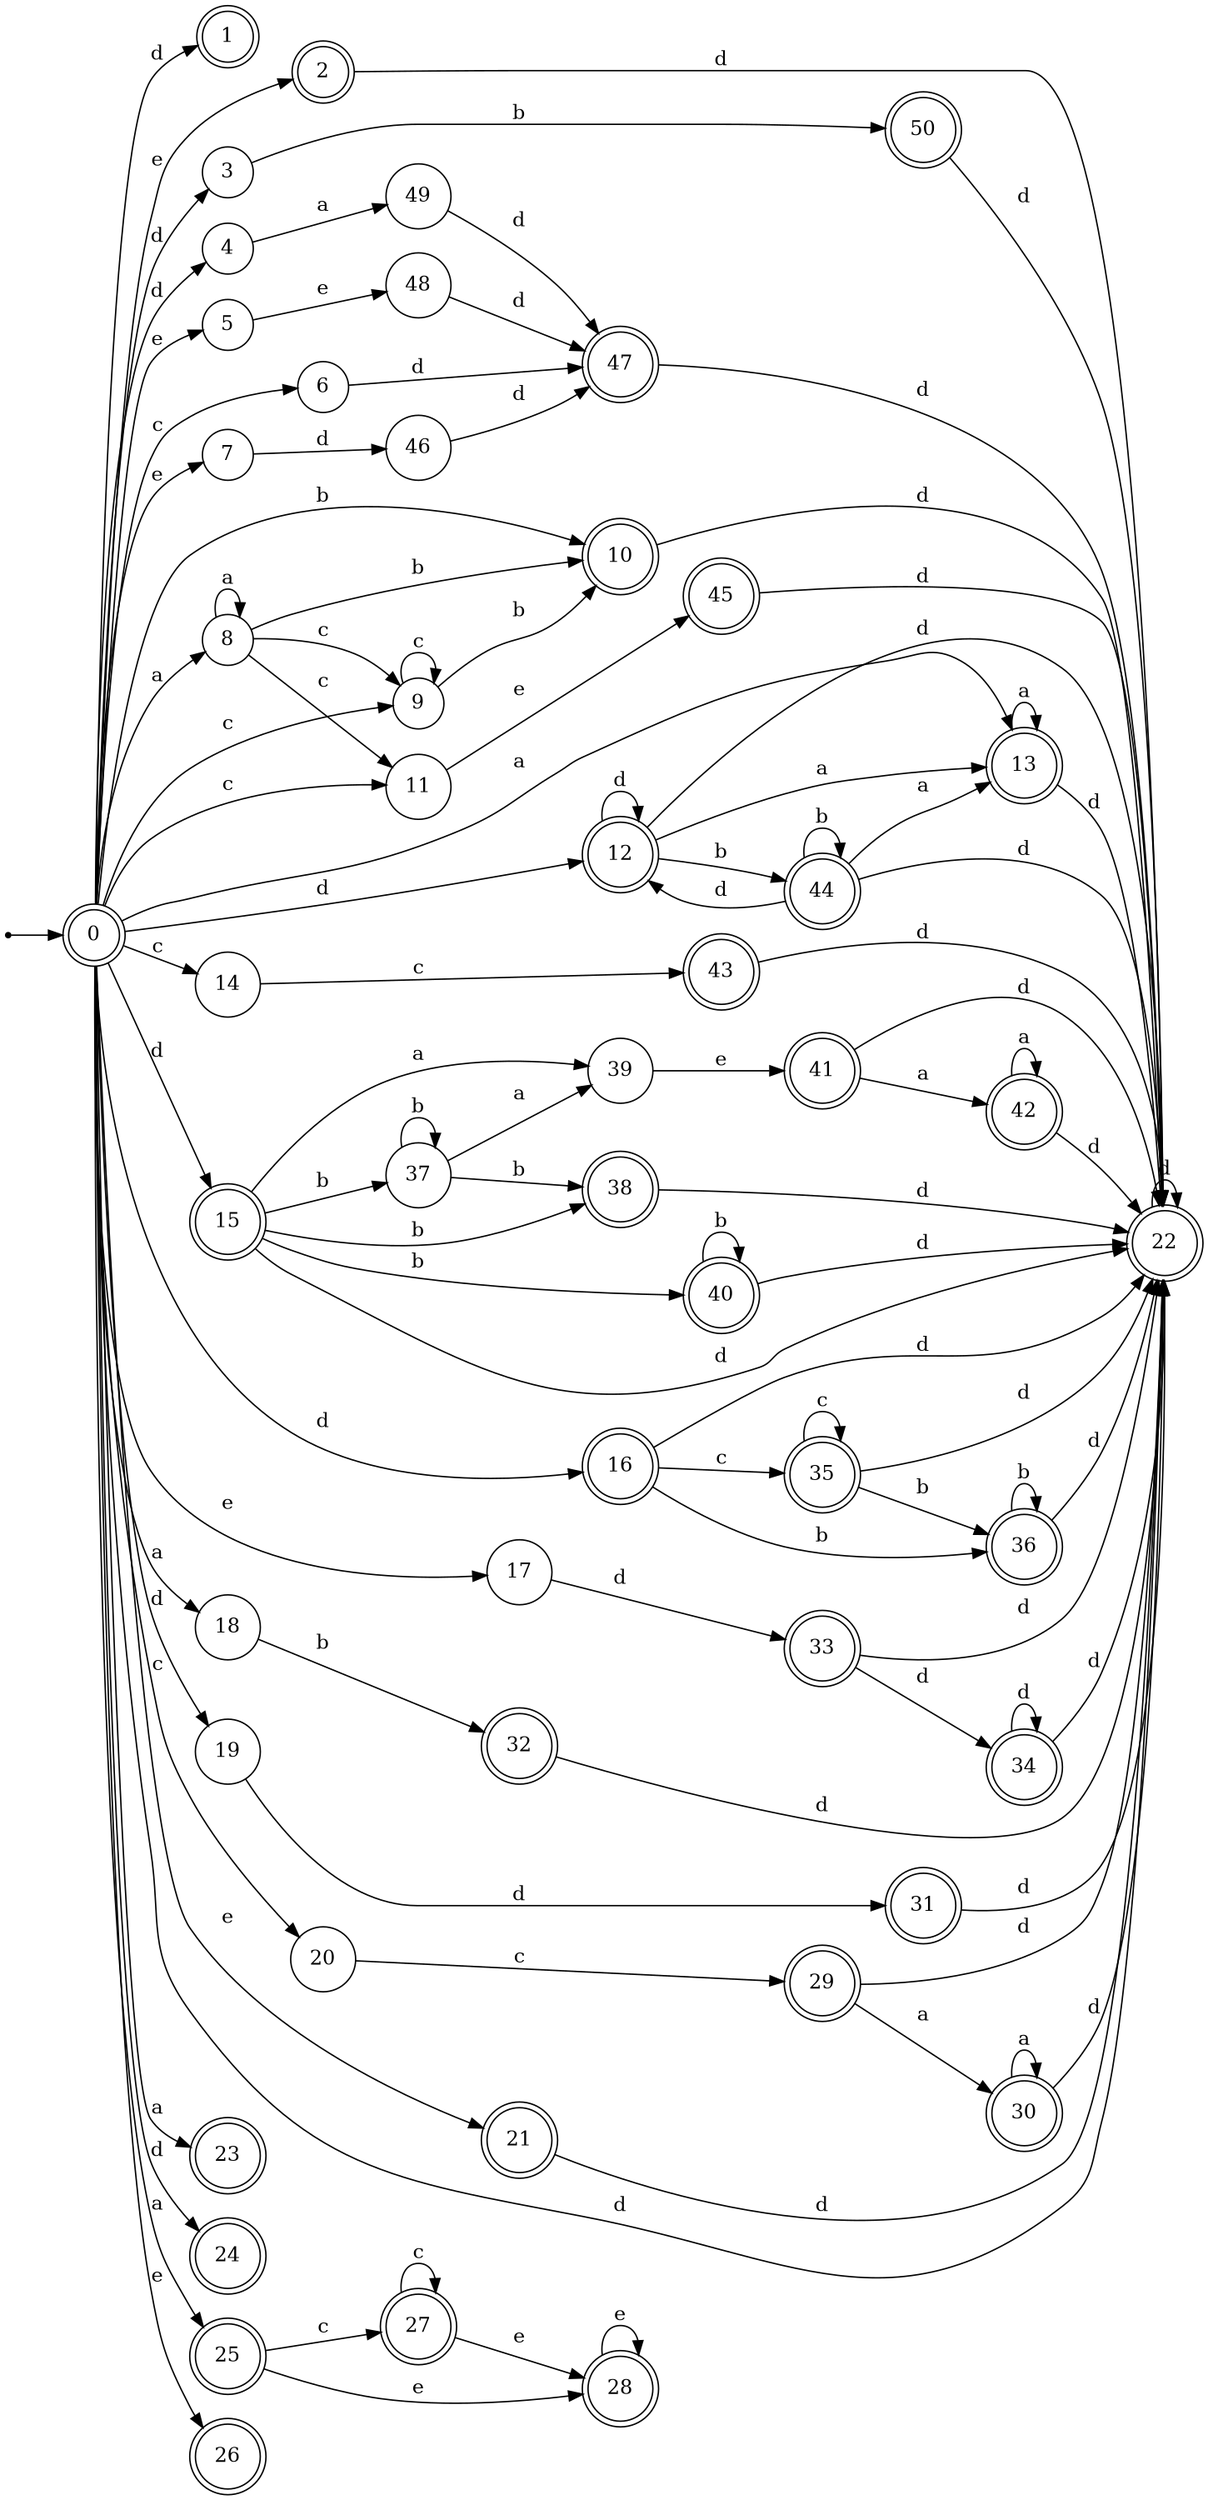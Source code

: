digraph finite_state_machine {
rankdir=LR;
size="20,20";
node [shape = point]; "dummy0"
node [shape = doublecircle]; "0";"dummy0" -> "0";
node [shape = doublecircle]; "1";node [shape = doublecircle]; "2";node [shape = circle]; "3";
node [shape = circle]; "4";
node [shape = circle]; "5";
node [shape = circle]; "6";
node [shape = circle]; "7";
node [shape = circle]; "8";
node [shape = circle]; "9";
node [shape = doublecircle]; "10";node [shape = circle]; "11";
node [shape = doublecircle]; "12";node [shape = doublecircle]; "13";node [shape = circle]; "14";
node [shape = doublecircle]; "15";node [shape = doublecircle]; "16";node [shape = circle]; "17";
node [shape = circle]; "18";
node [shape = circle]; "19";
node [shape = circle]; "20";
node [shape = doublecircle]; "21";node [shape = doublecircle]; "22";node [shape = doublecircle]; "23";node [shape = doublecircle]; "24";node [shape = doublecircle]; "25";node [shape = doublecircle]; "26";node [shape = doublecircle]; "27";node [shape = doublecircle]; "28";node [shape = doublecircle]; "29";node [shape = doublecircle]; "30";node [shape = doublecircle]; "31";node [shape = doublecircle]; "32";node [shape = doublecircle]; "33";node [shape = doublecircle]; "34";node [shape = doublecircle]; "35";node [shape = doublecircle]; "36";node [shape = circle]; "37";
node [shape = doublecircle]; "38";node [shape = circle]; "39";
node [shape = doublecircle]; "40";node [shape = doublecircle]; "41";node [shape = doublecircle]; "42";node [shape = doublecircle]; "43";node [shape = doublecircle]; "44";node [shape = doublecircle]; "45";node [shape = circle]; "46";
node [shape = doublecircle]; "47";node [shape = circle]; "48";
node [shape = circle]; "49";
node [shape = doublecircle]; "50";"0" -> "1" [label = "d"];
 "0" -> "3" [label = "d"];
 "0" -> "4" [label = "d"];
 "0" -> "12" [label = "d"];
 "0" -> "15" [label = "d"];
 "0" -> "16" [label = "d"];
 "0" -> "19" [label = "d"];
 "0" -> "22" [label = "d"];
 "0" -> "24" [label = "d"];
 "0" -> "17" [label = "e"];
 "0" -> "2" [label = "e"];
 "0" -> "5" [label = "e"];
 "0" -> "21" [label = "e"];
 "0" -> "7" [label = "e"];
 "0" -> "26" [label = "e"];
 "0" -> "20" [label = "c"];
 "0" -> "6" [label = "c"];
 "0" -> "9" [label = "c"];
 "0" -> "11" [label = "c"];
 "0" -> "14" [label = "c"];
 "0" -> "18" [label = "a"];
 "0" -> "23" [label = "a"];
 "0" -> "8" [label = "a"];
 "0" -> "25" [label = "a"];
 "0" -> "13" [label = "a"];
 "0" -> "10" [label = "b"];
 "25" -> "27" [label = "c"];
 "25" -> "28" [label = "e"];
 "28" -> "28" [label = "e"];
 "27" -> "27" [label = "c"];
 "27" -> "28" [label = "e"];
 "22" -> "22" [label = "d"];
 "21" -> "22" [label = "d"];
 "20" -> "29" [label = "c"];
 "29" -> "30" [label = "a"];
 "29" -> "22" [label = "d"];
 "30" -> "30" [label = "a"];
 "30" -> "22" [label = "d"];
 "19" -> "31" [label = "d"];
 "31" -> "22" [label = "d"];
 "18" -> "32" [label = "b"];
 "32" -> "22" [label = "d"];
 "17" -> "33" [label = "d"];
 "33" -> "34" [label = "d"];
 "33" -> "22" [label = "d"];
 "34" -> "34" [label = "d"];
 "34" -> "22" [label = "d"];
 "16" -> "35" [label = "c"];
 "16" -> "36" [label = "b"];
 "16" -> "22" [label = "d"];
 "36" -> "36" [label = "b"];
 "36" -> "22" [label = "d"];
 "35" -> "35" [label = "c"];
 "35" -> "36" [label = "b"];
 "35" -> "22" [label = "d"];
 "15" -> "40" [label = "b"];
 "15" -> "37" [label = "b"];
 "15" -> "38" [label = "b"];
 "15" -> "39" [label = "a"];
 "15" -> "22" [label = "d"];
 "40" -> "40" [label = "b"];
 "40" -> "22" [label = "d"];
 "39" -> "41" [label = "e"];
 "41" -> "42" [label = "a"];
 "41" -> "22" [label = "d"];
 "42" -> "42" [label = "a"];
 "42" -> "22" [label = "d"];
 "38" -> "22" [label = "d"];
 "37" -> "37" [label = "b"];
 "37" -> "38" [label = "b"];
 "37" -> "39" [label = "a"];
 "14" -> "43" [label = "c"];
 "43" -> "22" [label = "d"];
 "13" -> "13" [label = "a"];
 "13" -> "22" [label = "d"];
 "12" -> "12" [label = "d"];
 "12" -> "22" [label = "d"];
 "12" -> "44" [label = "b"];
 "12" -> "13" [label = "a"];
 "44" -> "44" [label = "b"];
 "44" -> "12" [label = "d"];
 "44" -> "22" [label = "d"];
 "44" -> "13" [label = "a"];
 "11" -> "45" [label = "e"];
 "45" -> "22" [label = "d"];
 "10" -> "22" [label = "d"];
 "9" -> "9" [label = "c"];
 "9" -> "10" [label = "b"];
 "8" -> "8" [label = "a"];
 "8" -> "9" [label = "c"];
 "8" -> "11" [label = "c"];
 "8" -> "10" [label = "b"];
 "7" -> "46" [label = "d"];
 "46" -> "47" [label = "d"];
 "47" -> "22" [label = "d"];
 "6" -> "47" [label = "d"];
 "5" -> "48" [label = "e"];
 "48" -> "47" [label = "d"];
 "4" -> "49" [label = "a"];
 "49" -> "47" [label = "d"];
 "3" -> "50" [label = "b"];
 "50" -> "22" [label = "d"];
 "2" -> "22" [label = "d"];
 }
